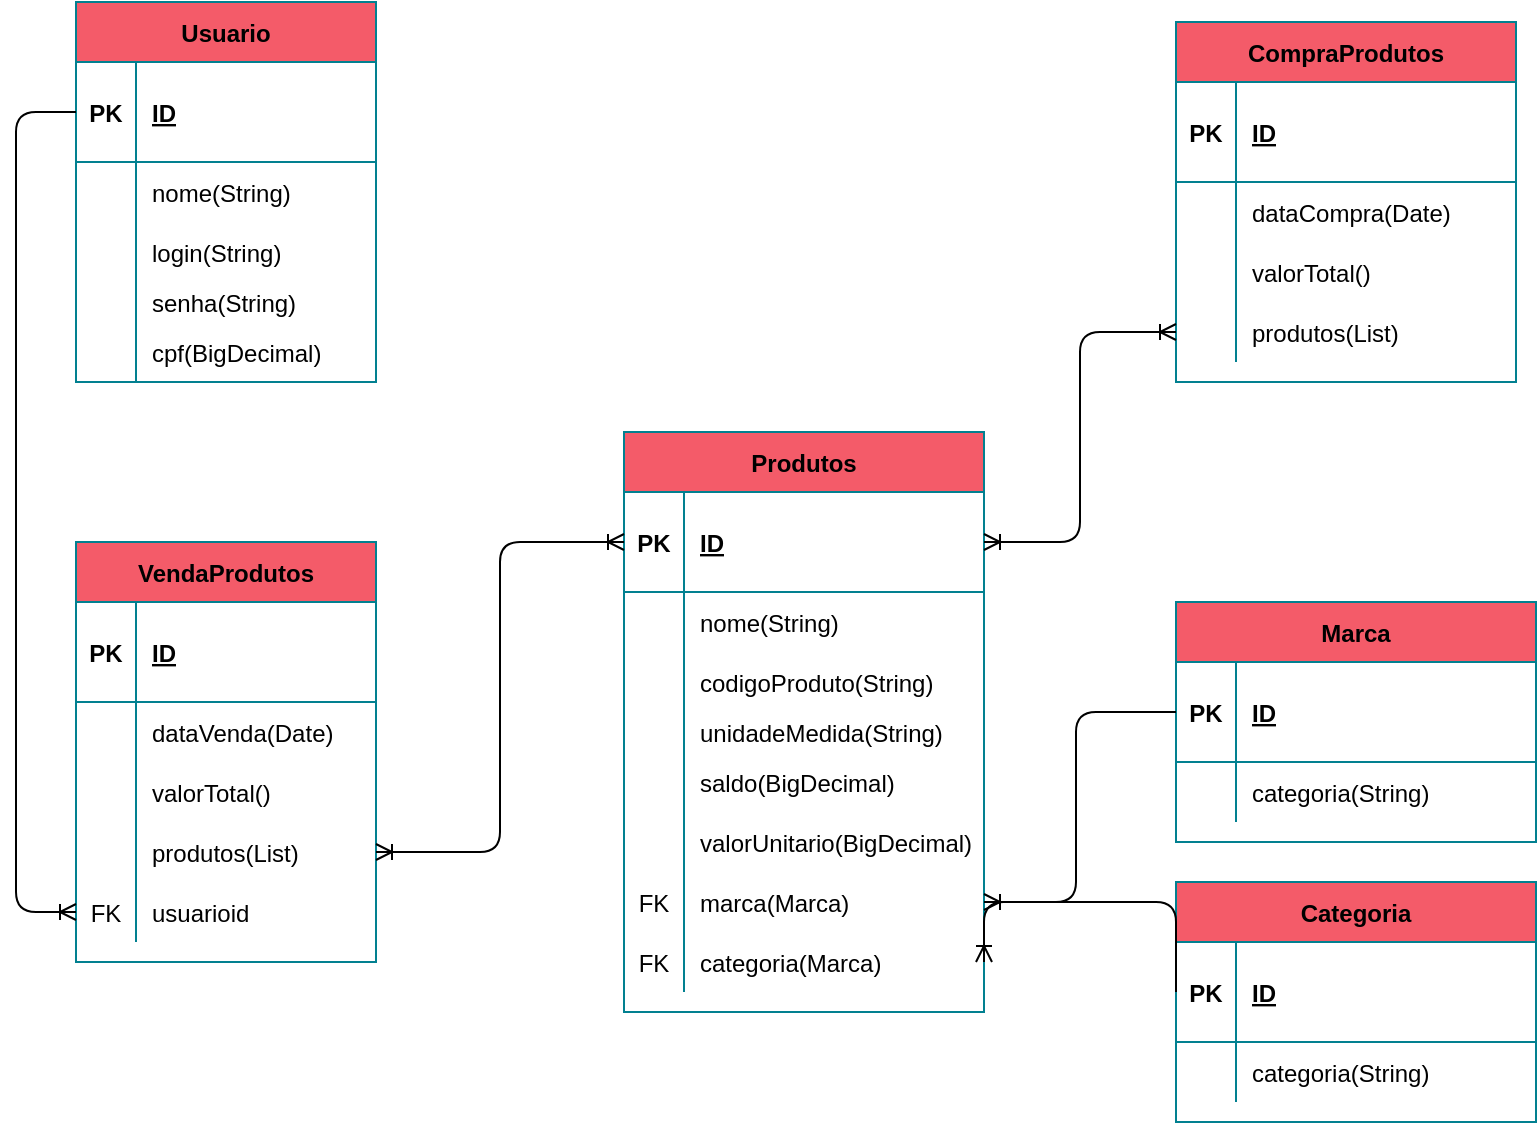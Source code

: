 <mxfile compressed="true" version="14.5.8" type="github"><diagram id="zYBhwG5BWM-aMrgm8B71" name="Page-1"><mxGraphModel dx="782" dy="691" grid="1" gridSize="10" guides="1" tooltips="1" connect="1" arrows="1" fold="1" page="1" pageScale="1" pageWidth="827" pageHeight="1169" background="#FFFFFF" math="1" shadow="0"><root><mxCell id="0"/><mxCell id="1" parent="0"/><mxCell id="fk60tOhLbfQkpQ9YdMFs-4" value="Produtos" style="shape=table;startSize=30;container=1;collapsible=1;childLayout=tableLayout;fixedRows=1;rowLines=0;fontStyle=1;align=center;resizeLast=1;fillColor=#F45B69;strokeColor=#028090;" parent="1" vertex="1"><mxGeometry x="324" y="305" width="180" height="290" as="geometry"/></mxCell><mxCell id="fk60tOhLbfQkpQ9YdMFs-5" value="" style="shape=partialRectangle;collapsible=0;dropTarget=0;pointerEvents=0;fillColor=none;top=0;left=0;bottom=1;right=0;points=[[0,0.5],[1,0.5]];portConstraint=eastwest;strokeColor=#028090;" parent="fk60tOhLbfQkpQ9YdMFs-4" vertex="1"><mxGeometry y="30" width="180" height="50" as="geometry"/></mxCell><mxCell id="fk60tOhLbfQkpQ9YdMFs-6" value="PK" style="shape=partialRectangle;connectable=0;fillColor=none;top=0;left=0;bottom=0;right=0;fontStyle=1;overflow=hidden;strokeColor=#028090;" parent="fk60tOhLbfQkpQ9YdMFs-5" vertex="1"><mxGeometry width="30" height="50" as="geometry"/></mxCell><mxCell id="fk60tOhLbfQkpQ9YdMFs-7" value="ID" style="shape=partialRectangle;connectable=0;fillColor=none;top=0;left=0;bottom=0;right=0;align=left;spacingLeft=6;fontStyle=5;overflow=hidden;strokeColor=#028090;" parent="fk60tOhLbfQkpQ9YdMFs-5" vertex="1"><mxGeometry x="30" width="150" height="50" as="geometry"/></mxCell><mxCell id="fk60tOhLbfQkpQ9YdMFs-11" value="" style="shape=partialRectangle;collapsible=0;dropTarget=0;pointerEvents=0;fillColor=none;top=0;left=0;bottom=0;right=0;points=[[0,0.5],[1,0.5]];portConstraint=eastwest;strokeColor=#028090;" parent="fk60tOhLbfQkpQ9YdMFs-4" vertex="1"><mxGeometry y="80" width="180" height="30" as="geometry"/></mxCell><mxCell id="fk60tOhLbfQkpQ9YdMFs-12" value="" style="shape=partialRectangle;connectable=0;fillColor=none;top=0;left=0;bottom=0;right=0;editable=1;overflow=hidden;strokeColor=#028090;" parent="fk60tOhLbfQkpQ9YdMFs-11" vertex="1"><mxGeometry width="30" height="30" as="geometry"/></mxCell><mxCell id="fk60tOhLbfQkpQ9YdMFs-13" value="nome(String)" style="shape=partialRectangle;connectable=0;fillColor=none;top=0;left=0;bottom=0;right=0;align=left;spacingLeft=6;overflow=hidden;strokeColor=#028090;" parent="fk60tOhLbfQkpQ9YdMFs-11" vertex="1"><mxGeometry x="30" width="150" height="30" as="geometry"/></mxCell><mxCell id="fk60tOhLbfQkpQ9YdMFs-8" value="" style="shape=partialRectangle;collapsible=0;dropTarget=0;pointerEvents=0;fillColor=none;top=0;left=0;bottom=0;right=0;points=[[0,0.5],[1,0.5]];portConstraint=eastwest;strokeColor=#028090;" parent="fk60tOhLbfQkpQ9YdMFs-4" vertex="1"><mxGeometry y="110" width="180" height="30" as="geometry"/></mxCell><mxCell id="fk60tOhLbfQkpQ9YdMFs-9" value="" style="shape=partialRectangle;connectable=0;fillColor=none;top=0;left=0;bottom=0;right=0;editable=1;overflow=hidden;strokeColor=#028090;" parent="fk60tOhLbfQkpQ9YdMFs-8" vertex="1"><mxGeometry width="30" height="30" as="geometry"/></mxCell><mxCell id="fk60tOhLbfQkpQ9YdMFs-10" value="codigoProduto(String)" style="shape=partialRectangle;connectable=0;fillColor=none;top=0;left=0;bottom=0;right=0;align=left;spacingLeft=6;overflow=hidden;strokeColor=#028090;" parent="fk60tOhLbfQkpQ9YdMFs-8" vertex="1"><mxGeometry x="30" width="150" height="30" as="geometry"/></mxCell><mxCell id="fk60tOhLbfQkpQ9YdMFs-14" value="" style="shape=partialRectangle;collapsible=0;dropTarget=0;pointerEvents=0;fillColor=none;top=0;left=0;bottom=0;right=0;points=[[0,0.5],[1,0.5]];portConstraint=eastwest;strokeColor=#028090;" parent="fk60tOhLbfQkpQ9YdMFs-4" vertex="1"><mxGeometry y="140" width="180" height="20" as="geometry"/></mxCell><mxCell id="fk60tOhLbfQkpQ9YdMFs-15" value="" style="shape=partialRectangle;connectable=0;fillColor=none;top=0;left=0;bottom=0;right=0;editable=1;overflow=hidden;strokeColor=#028090;" parent="fk60tOhLbfQkpQ9YdMFs-14" vertex="1"><mxGeometry width="30" height="20" as="geometry"/></mxCell><mxCell id="fk60tOhLbfQkpQ9YdMFs-16" value="unidadeMedida(String)" style="shape=partialRectangle;connectable=0;fillColor=none;top=0;left=0;bottom=0;right=0;align=left;spacingLeft=6;overflow=hidden;strokeColor=#028090;" parent="fk60tOhLbfQkpQ9YdMFs-14" vertex="1"><mxGeometry x="30" width="150" height="20" as="geometry"/></mxCell><mxCell id="vWSmkypKSaLiXPzFFfDr-1" value="" style="shape=partialRectangle;collapsible=0;dropTarget=0;pointerEvents=0;fillColor=none;top=0;left=0;bottom=0;right=0;points=[[0,0.5],[1,0.5]];portConstraint=eastwest;strokeColor=#028090;" vertex="1" parent="fk60tOhLbfQkpQ9YdMFs-4"><mxGeometry y="160" width="180" height="30" as="geometry"/></mxCell><mxCell id="vWSmkypKSaLiXPzFFfDr-2" value="" style="shape=partialRectangle;connectable=0;fillColor=none;top=0;left=0;bottom=0;right=0;editable=1;overflow=hidden;strokeColor=#028090;" vertex="1" parent="vWSmkypKSaLiXPzFFfDr-1"><mxGeometry width="30" height="30" as="geometry"/></mxCell><mxCell id="vWSmkypKSaLiXPzFFfDr-3" value="saldo(BigDecimal)" style="shape=partialRectangle;connectable=0;fillColor=none;top=0;left=0;bottom=0;right=0;align=left;spacingLeft=6;overflow=hidden;strokeColor=#028090;" vertex="1" parent="vWSmkypKSaLiXPzFFfDr-1"><mxGeometry x="30" width="150" height="30" as="geometry"/></mxCell><mxCell id="vWSmkypKSaLiXPzFFfDr-4" value="" style="shape=partialRectangle;collapsible=0;dropTarget=0;pointerEvents=0;fillColor=none;top=0;left=0;bottom=0;right=0;points=[[0,0.5],[1,0.5]];portConstraint=eastwest;strokeColor=#028090;" vertex="1" parent="fk60tOhLbfQkpQ9YdMFs-4"><mxGeometry y="190" width="180" height="30" as="geometry"/></mxCell><mxCell id="vWSmkypKSaLiXPzFFfDr-5" value="" style="shape=partialRectangle;connectable=0;fillColor=none;top=0;left=0;bottom=0;right=0;editable=1;overflow=hidden;strokeColor=#028090;" vertex="1" parent="vWSmkypKSaLiXPzFFfDr-4"><mxGeometry width="30" height="30" as="geometry"/></mxCell><mxCell id="vWSmkypKSaLiXPzFFfDr-6" value="valorUnitario(BigDecimal)" style="shape=partialRectangle;connectable=0;fillColor=none;top=0;left=0;bottom=0;right=0;align=left;spacingLeft=6;overflow=hidden;strokeColor=#028090;" vertex="1" parent="vWSmkypKSaLiXPzFFfDr-4"><mxGeometry x="30" width="150" height="30" as="geometry"/></mxCell><mxCell id="vWSmkypKSaLiXPzFFfDr-26" value="" style="shape=partialRectangle;collapsible=0;dropTarget=0;pointerEvents=0;fillColor=none;top=0;left=0;bottom=0;right=0;points=[[0,0.5],[1,0.5]];portConstraint=eastwest;strokeColor=#028090;" vertex="1" parent="fk60tOhLbfQkpQ9YdMFs-4"><mxGeometry y="220" width="180" height="30" as="geometry"/></mxCell><mxCell id="vWSmkypKSaLiXPzFFfDr-27" value="FK" style="shape=partialRectangle;connectable=0;fillColor=none;top=0;left=0;bottom=0;right=0;editable=1;overflow=hidden;strokeColor=#028090;" vertex="1" parent="vWSmkypKSaLiXPzFFfDr-26"><mxGeometry width="30" height="30" as="geometry"/></mxCell><mxCell id="vWSmkypKSaLiXPzFFfDr-28" value="marca(Marca)" style="shape=partialRectangle;connectable=0;fillColor=none;top=0;left=0;bottom=0;right=0;align=left;spacingLeft=6;overflow=hidden;strokeColor=#028090;" vertex="1" parent="vWSmkypKSaLiXPzFFfDr-26"><mxGeometry x="30" width="150" height="30" as="geometry"/></mxCell><mxCell id="vWSmkypKSaLiXPzFFfDr-29" value="" style="shape=partialRectangle;collapsible=0;dropTarget=0;pointerEvents=0;fillColor=none;top=0;left=0;bottom=0;right=0;points=[[0,0.5],[1,0.5]];portConstraint=eastwest;strokeColor=#028090;" vertex="1" parent="fk60tOhLbfQkpQ9YdMFs-4"><mxGeometry y="250" width="180" height="30" as="geometry"/></mxCell><mxCell id="vWSmkypKSaLiXPzFFfDr-30" value="FK" style="shape=partialRectangle;connectable=0;fillColor=none;top=0;left=0;bottom=0;right=0;editable=1;overflow=hidden;strokeColor=#028090;" vertex="1" parent="vWSmkypKSaLiXPzFFfDr-29"><mxGeometry width="30" height="30" as="geometry"/></mxCell><mxCell id="vWSmkypKSaLiXPzFFfDr-31" value="categoria(Marca)" style="shape=partialRectangle;connectable=0;fillColor=none;top=0;left=0;bottom=0;right=0;align=left;spacingLeft=6;overflow=hidden;strokeColor=#028090;" vertex="1" parent="vWSmkypKSaLiXPzFFfDr-29"><mxGeometry x="30" width="150" height="30" as="geometry"/></mxCell><mxCell id="vWSmkypKSaLiXPzFFfDr-36" value="Categoria" style="shape=table;startSize=30;container=1;collapsible=1;childLayout=tableLayout;fixedRows=1;rowLines=0;fontStyle=1;align=center;resizeLast=1;fillColor=#F45B69;strokeColor=#028090;" vertex="1" parent="1"><mxGeometry x="600" y="530" width="180" height="120" as="geometry"/></mxCell><mxCell id="vWSmkypKSaLiXPzFFfDr-37" value="" style="shape=partialRectangle;collapsible=0;dropTarget=0;pointerEvents=0;fillColor=none;top=0;left=0;bottom=1;right=0;points=[[0,0.5],[1,0.5]];portConstraint=eastwest;strokeColor=#028090;fontColor=#E4FDE1;" vertex="1" parent="vWSmkypKSaLiXPzFFfDr-36"><mxGeometry y="30" width="180" height="50" as="geometry"/></mxCell><mxCell id="vWSmkypKSaLiXPzFFfDr-38" value="PK" style="shape=partialRectangle;connectable=0;fillColor=none;top=0;left=0;bottom=0;right=0;fontStyle=1;overflow=hidden;strokeColor=#028090;" vertex="1" parent="vWSmkypKSaLiXPzFFfDr-37"><mxGeometry width="30" height="50" as="geometry"/></mxCell><mxCell id="vWSmkypKSaLiXPzFFfDr-39" value="ID" style="shape=partialRectangle;connectable=0;fillColor=none;top=0;left=0;bottom=0;right=0;align=left;spacingLeft=6;fontStyle=5;overflow=hidden;strokeColor=#028090;" vertex="1" parent="vWSmkypKSaLiXPzFFfDr-37"><mxGeometry x="30" width="150" height="50" as="geometry"/></mxCell><mxCell id="vWSmkypKSaLiXPzFFfDr-40" value="" style="shape=partialRectangle;collapsible=0;dropTarget=0;pointerEvents=0;fillColor=none;top=0;left=0;bottom=0;right=0;points=[[0,0.5],[1,0.5]];portConstraint=eastwest;strokeColor=#028090;fontColor=#E4FDE1;" vertex="1" parent="vWSmkypKSaLiXPzFFfDr-36"><mxGeometry y="80" width="180" height="30" as="geometry"/></mxCell><mxCell id="vWSmkypKSaLiXPzFFfDr-41" value="" style="shape=partialRectangle;connectable=0;fillColor=none;top=0;left=0;bottom=0;right=0;editable=1;overflow=hidden;strokeColor=#028090;" vertex="1" parent="vWSmkypKSaLiXPzFFfDr-40"><mxGeometry width="30" height="30" as="geometry"/></mxCell><mxCell id="vWSmkypKSaLiXPzFFfDr-42" value="categoria(String)" style="shape=partialRectangle;connectable=0;fillColor=none;top=0;left=0;bottom=0;right=0;align=left;spacingLeft=6;overflow=hidden;strokeColor=#028090;" vertex="1" parent="vWSmkypKSaLiXPzFFfDr-40"><mxGeometry x="30" width="150" height="30" as="geometry"/></mxCell><mxCell id="vWSmkypKSaLiXPzFFfDr-48" value="CompraProdutos" style="shape=table;startSize=30;container=1;collapsible=1;childLayout=tableLayout;fixedRows=1;rowLines=0;fontStyle=1;align=center;resizeLast=1;fillColor=#F45B69;strokeColor=#028090;" vertex="1" parent="1"><mxGeometry x="600" y="100" width="170" height="180" as="geometry"/></mxCell><mxCell id="vWSmkypKSaLiXPzFFfDr-49" value="" style="shape=partialRectangle;collapsible=0;dropTarget=0;pointerEvents=0;fillColor=none;top=0;left=0;bottom=1;right=0;points=[[0,0.5],[1,0.5]];portConstraint=eastwest;strokeColor=#028090;" vertex="1" parent="vWSmkypKSaLiXPzFFfDr-48"><mxGeometry y="30" width="170" height="50" as="geometry"/></mxCell><mxCell id="vWSmkypKSaLiXPzFFfDr-50" value="PK" style="shape=partialRectangle;connectable=0;fillColor=none;top=0;left=0;bottom=0;right=0;fontStyle=1;overflow=hidden;strokeColor=#028090;" vertex="1" parent="vWSmkypKSaLiXPzFFfDr-49"><mxGeometry width="30.0" height="50" as="geometry"/></mxCell><mxCell id="vWSmkypKSaLiXPzFFfDr-51" value="ID" style="shape=partialRectangle;connectable=0;fillColor=none;top=0;left=0;bottom=0;right=0;align=left;spacingLeft=6;fontStyle=5;overflow=hidden;strokeColor=#028090;" vertex="1" parent="vWSmkypKSaLiXPzFFfDr-49"><mxGeometry x="30.0" width="140" height="50" as="geometry"/></mxCell><mxCell id="vWSmkypKSaLiXPzFFfDr-52" value="" style="shape=partialRectangle;collapsible=0;dropTarget=0;pointerEvents=0;fillColor=none;top=0;left=0;bottom=0;right=0;points=[[0,0.5],[1,0.5]];portConstraint=eastwest;strokeColor=#028090;" vertex="1" parent="vWSmkypKSaLiXPzFFfDr-48"><mxGeometry y="80" width="170" height="30" as="geometry"/></mxCell><mxCell id="vWSmkypKSaLiXPzFFfDr-53" value="" style="shape=partialRectangle;connectable=0;fillColor=none;top=0;left=0;bottom=0;right=0;editable=1;overflow=hidden;strokeColor=#028090;" vertex="1" parent="vWSmkypKSaLiXPzFFfDr-52"><mxGeometry width="30.0" height="30" as="geometry"/></mxCell><mxCell id="vWSmkypKSaLiXPzFFfDr-54" value="dataCompra(Date)" style="shape=partialRectangle;connectable=0;fillColor=none;top=0;left=0;bottom=0;right=0;align=left;spacingLeft=6;overflow=hidden;strokeColor=#028090;" vertex="1" parent="vWSmkypKSaLiXPzFFfDr-52"><mxGeometry x="30.0" width="140" height="30" as="geometry"/></mxCell><mxCell id="vWSmkypKSaLiXPzFFfDr-111" value="" style="shape=partialRectangle;collapsible=0;dropTarget=0;pointerEvents=0;fillColor=none;top=0;left=0;bottom=0;right=0;points=[[0,0.5],[1,0.5]];portConstraint=eastwest;strokeColor=#028090;" vertex="1" parent="vWSmkypKSaLiXPzFFfDr-48"><mxGeometry y="110" width="170" height="30" as="geometry"/></mxCell><mxCell id="vWSmkypKSaLiXPzFFfDr-112" value="" style="shape=partialRectangle;connectable=0;fillColor=none;top=0;left=0;bottom=0;right=0;editable=1;overflow=hidden;strokeColor=#028090;" vertex="1" parent="vWSmkypKSaLiXPzFFfDr-111"><mxGeometry width="30.0" height="30" as="geometry"/></mxCell><mxCell id="vWSmkypKSaLiXPzFFfDr-113" value="valorTotal()" style="shape=partialRectangle;connectable=0;fillColor=none;top=0;left=0;bottom=0;right=0;align=left;spacingLeft=6;overflow=hidden;strokeColor=#028090;" vertex="1" parent="vWSmkypKSaLiXPzFFfDr-111"><mxGeometry x="30.0" width="140" height="30" as="geometry"/></mxCell><mxCell id="vWSmkypKSaLiXPzFFfDr-55" value="" style="shape=partialRectangle;collapsible=0;dropTarget=0;pointerEvents=0;fillColor=none;top=0;left=0;bottom=0;right=0;points=[[0,0.5],[1,0.5]];portConstraint=eastwest;strokeColor=#028090;" vertex="1" parent="vWSmkypKSaLiXPzFFfDr-48"><mxGeometry y="140" width="170" height="30" as="geometry"/></mxCell><mxCell id="vWSmkypKSaLiXPzFFfDr-56" value="" style="shape=partialRectangle;connectable=0;fillColor=none;top=0;left=0;bottom=0;right=0;editable=1;overflow=hidden;strokeColor=#028090;" vertex="1" parent="vWSmkypKSaLiXPzFFfDr-55"><mxGeometry width="30.0" height="30" as="geometry"/></mxCell><mxCell id="vWSmkypKSaLiXPzFFfDr-57" value="produtos(List)" style="shape=partialRectangle;connectable=0;fillColor=none;top=0;left=0;bottom=0;right=0;align=left;spacingLeft=6;overflow=hidden;strokeColor=#028090;" vertex="1" parent="vWSmkypKSaLiXPzFFfDr-55"><mxGeometry x="30.0" width="140" height="30" as="geometry"/></mxCell><mxCell id="vWSmkypKSaLiXPzFFfDr-114" value="VendaProdutos" style="shape=table;startSize=30;container=1;collapsible=1;childLayout=tableLayout;fixedRows=1;rowLines=0;fontStyle=1;align=center;resizeLast=1;fillColor=#F45B69;strokeColor=#028090;" vertex="1" parent="1"><mxGeometry x="50" y="360" width="150" height="210" as="geometry"/></mxCell><mxCell id="vWSmkypKSaLiXPzFFfDr-115" value="" style="shape=partialRectangle;collapsible=0;dropTarget=0;pointerEvents=0;fillColor=none;top=0;left=0;bottom=1;right=0;points=[[0,0.5],[1,0.5]];portConstraint=eastwest;strokeColor=#028090;" vertex="1" parent="vWSmkypKSaLiXPzFFfDr-114"><mxGeometry y="30" width="150" height="50" as="geometry"/></mxCell><mxCell id="vWSmkypKSaLiXPzFFfDr-116" value="PK" style="shape=partialRectangle;connectable=0;fillColor=none;top=0;left=0;bottom=0;right=0;fontStyle=1;overflow=hidden;strokeColor=#028090;" vertex="1" parent="vWSmkypKSaLiXPzFFfDr-115"><mxGeometry width="30" height="50" as="geometry"/></mxCell><mxCell id="vWSmkypKSaLiXPzFFfDr-117" value="ID" style="shape=partialRectangle;connectable=0;fillColor=none;top=0;left=0;bottom=0;right=0;align=left;spacingLeft=6;fontStyle=5;overflow=hidden;strokeColor=#028090;" vertex="1" parent="vWSmkypKSaLiXPzFFfDr-115"><mxGeometry x="30" width="120" height="50" as="geometry"/></mxCell><mxCell id="vWSmkypKSaLiXPzFFfDr-118" value="" style="shape=partialRectangle;collapsible=0;dropTarget=0;pointerEvents=0;fillColor=none;top=0;left=0;bottom=0;right=0;points=[[0,0.5],[1,0.5]];portConstraint=eastwest;strokeColor=#028090;" vertex="1" parent="vWSmkypKSaLiXPzFFfDr-114"><mxGeometry y="80" width="150" height="30" as="geometry"/></mxCell><mxCell id="vWSmkypKSaLiXPzFFfDr-119" value="" style="shape=partialRectangle;connectable=0;fillColor=none;top=0;left=0;bottom=0;right=0;editable=1;overflow=hidden;strokeColor=#028090;" vertex="1" parent="vWSmkypKSaLiXPzFFfDr-118"><mxGeometry width="30" height="30" as="geometry"/></mxCell><mxCell id="vWSmkypKSaLiXPzFFfDr-120" value="dataVenda(Date)" style="shape=partialRectangle;connectable=0;fillColor=none;top=0;left=0;bottom=0;right=0;align=left;spacingLeft=6;overflow=hidden;strokeColor=#028090;" vertex="1" parent="vWSmkypKSaLiXPzFFfDr-118"><mxGeometry x="30" width="120" height="30" as="geometry"/></mxCell><mxCell id="vWSmkypKSaLiXPzFFfDr-121" value="" style="shape=partialRectangle;collapsible=0;dropTarget=0;pointerEvents=0;fillColor=none;top=0;left=0;bottom=0;right=0;points=[[0,0.5],[1,0.5]];portConstraint=eastwest;strokeColor=#028090;" vertex="1" parent="vWSmkypKSaLiXPzFFfDr-114"><mxGeometry y="110" width="150" height="30" as="geometry"/></mxCell><mxCell id="vWSmkypKSaLiXPzFFfDr-122" value="" style="shape=partialRectangle;connectable=0;fillColor=none;top=0;left=0;bottom=0;right=0;editable=1;overflow=hidden;strokeColor=#028090;" vertex="1" parent="vWSmkypKSaLiXPzFFfDr-121"><mxGeometry width="30" height="30" as="geometry"/></mxCell><mxCell id="vWSmkypKSaLiXPzFFfDr-123" value="valorTotal()" style="shape=partialRectangle;connectable=0;fillColor=none;top=0;left=0;bottom=0;right=0;align=left;spacingLeft=6;overflow=hidden;strokeColor=#028090;" vertex="1" parent="vWSmkypKSaLiXPzFFfDr-121"><mxGeometry x="30" width="120" height="30" as="geometry"/></mxCell><mxCell id="vWSmkypKSaLiXPzFFfDr-124" value="" style="shape=partialRectangle;collapsible=0;dropTarget=0;pointerEvents=0;fillColor=none;top=0;left=0;bottom=0;right=0;points=[[0,0.5],[1,0.5]];portConstraint=eastwest;strokeColor=#028090;" vertex="1" parent="vWSmkypKSaLiXPzFFfDr-114"><mxGeometry y="140" width="150" height="30" as="geometry"/></mxCell><mxCell id="vWSmkypKSaLiXPzFFfDr-125" value="" style="shape=partialRectangle;connectable=0;fillColor=none;top=0;left=0;bottom=0;right=0;editable=1;overflow=hidden;strokeColor=#028090;" vertex="1" parent="vWSmkypKSaLiXPzFFfDr-124"><mxGeometry width="30" height="30" as="geometry"/></mxCell><mxCell id="vWSmkypKSaLiXPzFFfDr-126" value="produtos(List)" style="shape=partialRectangle;connectable=0;fillColor=none;top=0;left=0;bottom=0;right=0;align=left;spacingLeft=6;overflow=hidden;strokeColor=#028090;" vertex="1" parent="vWSmkypKSaLiXPzFFfDr-124"><mxGeometry x="30" width="120" height="30" as="geometry"/></mxCell><mxCell id="vWSmkypKSaLiXPzFFfDr-196" value="" style="shape=partialRectangle;collapsible=0;dropTarget=0;pointerEvents=0;fillColor=none;top=0;left=0;bottom=0;right=0;points=[[0,0.5],[1,0.5]];portConstraint=eastwest;strokeColor=#028090;" vertex="1" parent="vWSmkypKSaLiXPzFFfDr-114"><mxGeometry y="170" width="150" height="30" as="geometry"/></mxCell><mxCell id="vWSmkypKSaLiXPzFFfDr-197" value="FK" style="shape=partialRectangle;connectable=0;fillColor=none;top=0;left=0;bottom=0;right=0;editable=1;overflow=hidden;strokeColor=#028090;" vertex="1" parent="vWSmkypKSaLiXPzFFfDr-196"><mxGeometry width="30" height="30" as="geometry"/></mxCell><mxCell id="vWSmkypKSaLiXPzFFfDr-198" value="usuarioid" style="shape=partialRectangle;connectable=0;fillColor=none;top=0;left=0;bottom=0;right=0;align=left;spacingLeft=6;overflow=hidden;strokeColor=#028090;" vertex="1" parent="vWSmkypKSaLiXPzFFfDr-196"><mxGeometry x="30" width="120" height="30" as="geometry"/></mxCell><mxCell id="vWSmkypKSaLiXPzFFfDr-128" value="" style="edgeStyle=elbowEdgeStyle;fontSize=12;html=1;endArrow=ERoneToMany;startArrow=ERoneToMany;exitX=1;exitY=0.5;exitDx=0;exitDy=0;entryX=0;entryY=0.5;entryDx=0;entryDy=0;" edge="1" parent="1" source="vWSmkypKSaLiXPzFFfDr-124" target="fk60tOhLbfQkpQ9YdMFs-5"><mxGeometry width="100" height="100" relative="1" as="geometry"><mxPoint x="210" y="390" as="sourcePoint"/><mxPoint x="310" y="290" as="targetPoint"/></mxGeometry></mxCell><mxCell id="vWSmkypKSaLiXPzFFfDr-129" value="" style="edgeStyle=elbowEdgeStyle;fontSize=12;html=1;endArrow=ERoneToMany;startArrow=ERoneToMany;entryX=1;entryY=0.5;entryDx=0;entryDy=0;exitX=0;exitY=0.5;exitDx=0;exitDy=0;" edge="1" parent="1" source="vWSmkypKSaLiXPzFFfDr-55" target="fk60tOhLbfQkpQ9YdMFs-5"><mxGeometry width="100" height="100" relative="1" as="geometry"><mxPoint x="600" y="225" as="sourcePoint"/><mxPoint x="370" y="60" as="targetPoint"/></mxGeometry></mxCell><mxCell id="vWSmkypKSaLiXPzFFfDr-130" value="Usuario" style="shape=table;startSize=30;container=1;collapsible=1;childLayout=tableLayout;fixedRows=1;rowLines=0;fontStyle=1;align=center;resizeLast=1;fillColor=#F45B69;strokeColor=#028090;" vertex="1" parent="1"><mxGeometry x="50" y="90" width="150" height="190" as="geometry"/></mxCell><mxCell id="vWSmkypKSaLiXPzFFfDr-131" value="" style="shape=partialRectangle;collapsible=0;dropTarget=0;pointerEvents=0;fillColor=none;top=0;left=0;bottom=1;right=0;points=[[0,0.5],[1,0.5]];portConstraint=eastwest;strokeColor=#028090;" vertex="1" parent="vWSmkypKSaLiXPzFFfDr-130"><mxGeometry y="30" width="150" height="50" as="geometry"/></mxCell><mxCell id="vWSmkypKSaLiXPzFFfDr-132" value="PK" style="shape=partialRectangle;connectable=0;fillColor=none;top=0;left=0;bottom=0;right=0;fontStyle=1;overflow=hidden;strokeColor=#028090;" vertex="1" parent="vWSmkypKSaLiXPzFFfDr-131"><mxGeometry width="30" height="50" as="geometry"/></mxCell><mxCell id="vWSmkypKSaLiXPzFFfDr-133" value="ID" style="shape=partialRectangle;connectable=0;fillColor=none;top=0;left=0;bottom=0;right=0;align=left;spacingLeft=6;fontStyle=5;overflow=hidden;strokeColor=#028090;" vertex="1" parent="vWSmkypKSaLiXPzFFfDr-131"><mxGeometry x="30" width="120" height="50" as="geometry"/></mxCell><mxCell id="vWSmkypKSaLiXPzFFfDr-137" value="" style="shape=partialRectangle;collapsible=0;dropTarget=0;pointerEvents=0;fillColor=none;top=0;left=0;bottom=0;right=0;points=[[0,0.5],[1,0.5]];portConstraint=eastwest;strokeColor=#028090;" vertex="1" parent="vWSmkypKSaLiXPzFFfDr-130"><mxGeometry y="80" width="150" height="30" as="geometry"/></mxCell><mxCell id="vWSmkypKSaLiXPzFFfDr-138" value="" style="shape=partialRectangle;connectable=0;fillColor=none;top=0;left=0;bottom=0;right=0;editable=1;overflow=hidden;strokeColor=#028090;" vertex="1" parent="vWSmkypKSaLiXPzFFfDr-137"><mxGeometry width="30" height="30" as="geometry"/></mxCell><mxCell id="vWSmkypKSaLiXPzFFfDr-139" value="nome(String)" style="shape=partialRectangle;connectable=0;fillColor=none;top=0;left=0;bottom=0;right=0;align=left;spacingLeft=6;overflow=hidden;strokeColor=#028090;" vertex="1" parent="vWSmkypKSaLiXPzFFfDr-137"><mxGeometry x="30" width="120" height="30" as="geometry"/></mxCell><mxCell id="vWSmkypKSaLiXPzFFfDr-134" value="" style="shape=partialRectangle;collapsible=0;dropTarget=0;pointerEvents=0;fillColor=none;top=0;left=0;bottom=0;right=0;points=[[0,0.5],[1,0.5]];portConstraint=eastwest;strokeColor=#028090;" vertex="1" parent="vWSmkypKSaLiXPzFFfDr-130"><mxGeometry y="110" width="150" height="30" as="geometry"/></mxCell><mxCell id="vWSmkypKSaLiXPzFFfDr-135" value="" style="shape=partialRectangle;connectable=0;fillColor=none;top=0;left=0;bottom=0;right=0;editable=1;overflow=hidden;strokeColor=#028090;" vertex="1" parent="vWSmkypKSaLiXPzFFfDr-134"><mxGeometry width="30" height="30" as="geometry"/></mxCell><mxCell id="vWSmkypKSaLiXPzFFfDr-136" value="login(String)" style="shape=partialRectangle;connectable=0;fillColor=none;top=0;left=0;bottom=0;right=0;align=left;spacingLeft=6;overflow=hidden;strokeColor=#028090;" vertex="1" parent="vWSmkypKSaLiXPzFFfDr-134"><mxGeometry x="30" width="120" height="30" as="geometry"/></mxCell><mxCell id="vWSmkypKSaLiXPzFFfDr-140" value="" style="shape=partialRectangle;collapsible=0;dropTarget=0;pointerEvents=0;fillColor=none;top=0;left=0;bottom=0;right=0;points=[[0,0.5],[1,0.5]];portConstraint=eastwest;strokeColor=#028090;" vertex="1" parent="vWSmkypKSaLiXPzFFfDr-130"><mxGeometry y="140" width="150" height="20" as="geometry"/></mxCell><mxCell id="vWSmkypKSaLiXPzFFfDr-141" value="" style="shape=partialRectangle;connectable=0;fillColor=none;top=0;left=0;bottom=0;right=0;editable=1;overflow=hidden;strokeColor=#028090;" vertex="1" parent="vWSmkypKSaLiXPzFFfDr-140"><mxGeometry width="30" height="20" as="geometry"/></mxCell><mxCell id="vWSmkypKSaLiXPzFFfDr-142" value="senha(String)" style="shape=partialRectangle;connectable=0;fillColor=none;top=0;left=0;bottom=0;right=0;align=left;spacingLeft=6;overflow=hidden;strokeColor=#028090;" vertex="1" parent="vWSmkypKSaLiXPzFFfDr-140"><mxGeometry x="30" width="120" height="20" as="geometry"/></mxCell><mxCell id="vWSmkypKSaLiXPzFFfDr-143" value="" style="shape=partialRectangle;collapsible=0;dropTarget=0;pointerEvents=0;fillColor=none;top=0;left=0;bottom=0;right=0;points=[[0,0.5],[1,0.5]];portConstraint=eastwest;strokeColor=#028090;" vertex="1" parent="vWSmkypKSaLiXPzFFfDr-130"><mxGeometry y="160" width="150" height="30" as="geometry"/></mxCell><mxCell id="vWSmkypKSaLiXPzFFfDr-144" value="" style="shape=partialRectangle;connectable=0;fillColor=none;top=0;left=0;bottom=0;right=0;editable=1;overflow=hidden;strokeColor=#028090;" vertex="1" parent="vWSmkypKSaLiXPzFFfDr-143"><mxGeometry width="30" height="30" as="geometry"/></mxCell><mxCell id="vWSmkypKSaLiXPzFFfDr-145" value="cpf(BigDecimal)" style="shape=partialRectangle;connectable=0;fillColor=none;top=0;left=0;bottom=0;right=0;align=left;spacingLeft=6;overflow=hidden;strokeColor=#028090;" vertex="1" parent="vWSmkypKSaLiXPzFFfDr-143"><mxGeometry x="30" width="120" height="30" as="geometry"/></mxCell><mxCell id="vWSmkypKSaLiXPzFFfDr-212" value="Marca" style="shape=table;startSize=30;container=1;collapsible=1;childLayout=tableLayout;fixedRows=1;rowLines=0;fontStyle=1;align=center;resizeLast=1;fillColor=#F45B69;strokeColor=#028090;" vertex="1" parent="1"><mxGeometry x="600" y="390" width="180" height="120" as="geometry"/></mxCell><mxCell id="vWSmkypKSaLiXPzFFfDr-213" value="" style="shape=partialRectangle;collapsible=0;dropTarget=0;pointerEvents=0;fillColor=none;top=0;left=0;bottom=1;right=0;points=[[0,0.5],[1,0.5]];portConstraint=eastwest;strokeColor=#028090;fontColor=#E4FDE1;" vertex="1" parent="vWSmkypKSaLiXPzFFfDr-212"><mxGeometry y="30" width="180" height="50" as="geometry"/></mxCell><mxCell id="vWSmkypKSaLiXPzFFfDr-214" value="PK" style="shape=partialRectangle;connectable=0;fillColor=none;top=0;left=0;bottom=0;right=0;fontStyle=1;overflow=hidden;strokeColor=#028090;" vertex="1" parent="vWSmkypKSaLiXPzFFfDr-213"><mxGeometry width="30" height="50" as="geometry"/></mxCell><mxCell id="vWSmkypKSaLiXPzFFfDr-215" value="ID" style="shape=partialRectangle;connectable=0;fillColor=none;top=0;left=0;bottom=0;right=0;align=left;spacingLeft=6;fontStyle=5;overflow=hidden;strokeColor=#028090;" vertex="1" parent="vWSmkypKSaLiXPzFFfDr-213"><mxGeometry x="30" width="150" height="50" as="geometry"/></mxCell><mxCell id="vWSmkypKSaLiXPzFFfDr-216" value="" style="shape=partialRectangle;collapsible=0;dropTarget=0;pointerEvents=0;fillColor=none;top=0;left=0;bottom=0;right=0;points=[[0,0.5],[1,0.5]];portConstraint=eastwest;strokeColor=#028090;fontColor=#E4FDE1;" vertex="1" parent="vWSmkypKSaLiXPzFFfDr-212"><mxGeometry y="80" width="180" height="30" as="geometry"/></mxCell><mxCell id="vWSmkypKSaLiXPzFFfDr-217" value="" style="shape=partialRectangle;connectable=0;fillColor=none;top=0;left=0;bottom=0;right=0;editable=1;overflow=hidden;strokeColor=#028090;" vertex="1" parent="vWSmkypKSaLiXPzFFfDr-216"><mxGeometry width="30" height="30" as="geometry"/></mxCell><mxCell id="vWSmkypKSaLiXPzFFfDr-218" value="categoria(String)" style="shape=partialRectangle;connectable=0;fillColor=none;top=0;left=0;bottom=0;right=0;align=left;spacingLeft=6;overflow=hidden;strokeColor=#028090;" vertex="1" parent="vWSmkypKSaLiXPzFFfDr-216"><mxGeometry x="30" width="150" height="30" as="geometry"/></mxCell><mxCell id="vWSmkypKSaLiXPzFFfDr-221" value="" style="edgeStyle=elbowEdgeStyle;fontSize=12;html=1;endArrow=ERoneToMany;entryX=0;entryY=0.5;entryDx=0;entryDy=0;exitX=0;exitY=0.5;exitDx=0;exitDy=0;" edge="1" parent="1" source="vWSmkypKSaLiXPzFFfDr-131" target="vWSmkypKSaLiXPzFFfDr-196"><mxGeometry width="100" height="100" relative="1" as="geometry"><mxPoint x="160" y="700" as="sourcePoint"/><mxPoint x="260" y="600" as="targetPoint"/><Array as="points"><mxPoint x="20" y="350"/></Array></mxGeometry></mxCell><mxCell id="vWSmkypKSaLiXPzFFfDr-224" value="" style="edgeStyle=elbowEdgeStyle;fontSize=12;html=1;endArrow=ERoneToMany;entryX=1;entryY=0.5;entryDx=0;entryDy=0;exitX=0;exitY=0.5;exitDx=0;exitDy=0;" edge="1" parent="1" source="vWSmkypKSaLiXPzFFfDr-213" target="vWSmkypKSaLiXPzFFfDr-26"><mxGeometry width="100" height="100" relative="1" as="geometry"><mxPoint x="580" y="440.0" as="sourcePoint"/><mxPoint x="590" y="840" as="targetPoint"/><Array as="points"><mxPoint x="550" y="460"/></Array></mxGeometry></mxCell><mxCell id="vWSmkypKSaLiXPzFFfDr-225" value="" style="edgeStyle=elbowEdgeStyle;fontSize=12;html=1;endArrow=ERoneToMany;exitX=0;exitY=0.5;exitDx=0;exitDy=0;entryX=1;entryY=0.5;entryDx=0;entryDy=0;" edge="1" parent="1" source="vWSmkypKSaLiXPzFFfDr-37" target="vWSmkypKSaLiXPzFFfDr-29"><mxGeometry width="100" height="100" relative="1" as="geometry"><mxPoint x="586" y="610" as="sourcePoint"/><mxPoint x="510" y="490" as="targetPoint"/><Array as="points"><mxPoint x="540" y="540"/></Array></mxGeometry></mxCell></root></mxGraphModel></diagram></mxfile>